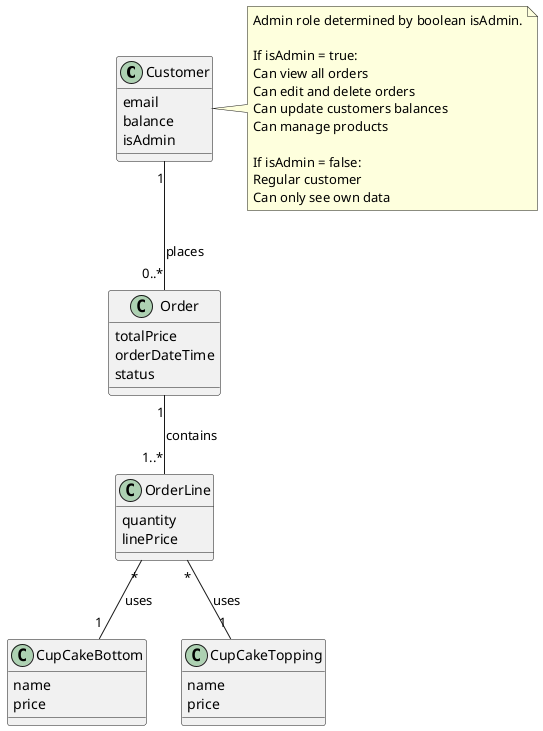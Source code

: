@startuml
'https://plantuml.com/class-diagram

class Customer
{
email
balance
isAdmin
}

note right of Customer
  Admin role determined by boolean isAdmin.

  If isAdmin = true:
  Can view all orders
  Can edit and delete orders
  Can update customers balances
  Can manage products

  If isAdmin = false:
  Regular customer
  Can only see own data
end note

class Order
{
totalPrice
orderDateTime
status
}

class OrderLine
{
quantity
linePrice
}

class CupCakeBottom
{
name
price
}

class CupCakeTopping
{
name
price
}

Customer "1" -- "0..*" Order : places
Order "1" -- "1..*" OrderLine : contains
OrderLine "*" -- "1" CupCakeBottom : uses
OrderLine "*" -- "1" CupCakeTopping : uses

@enduml